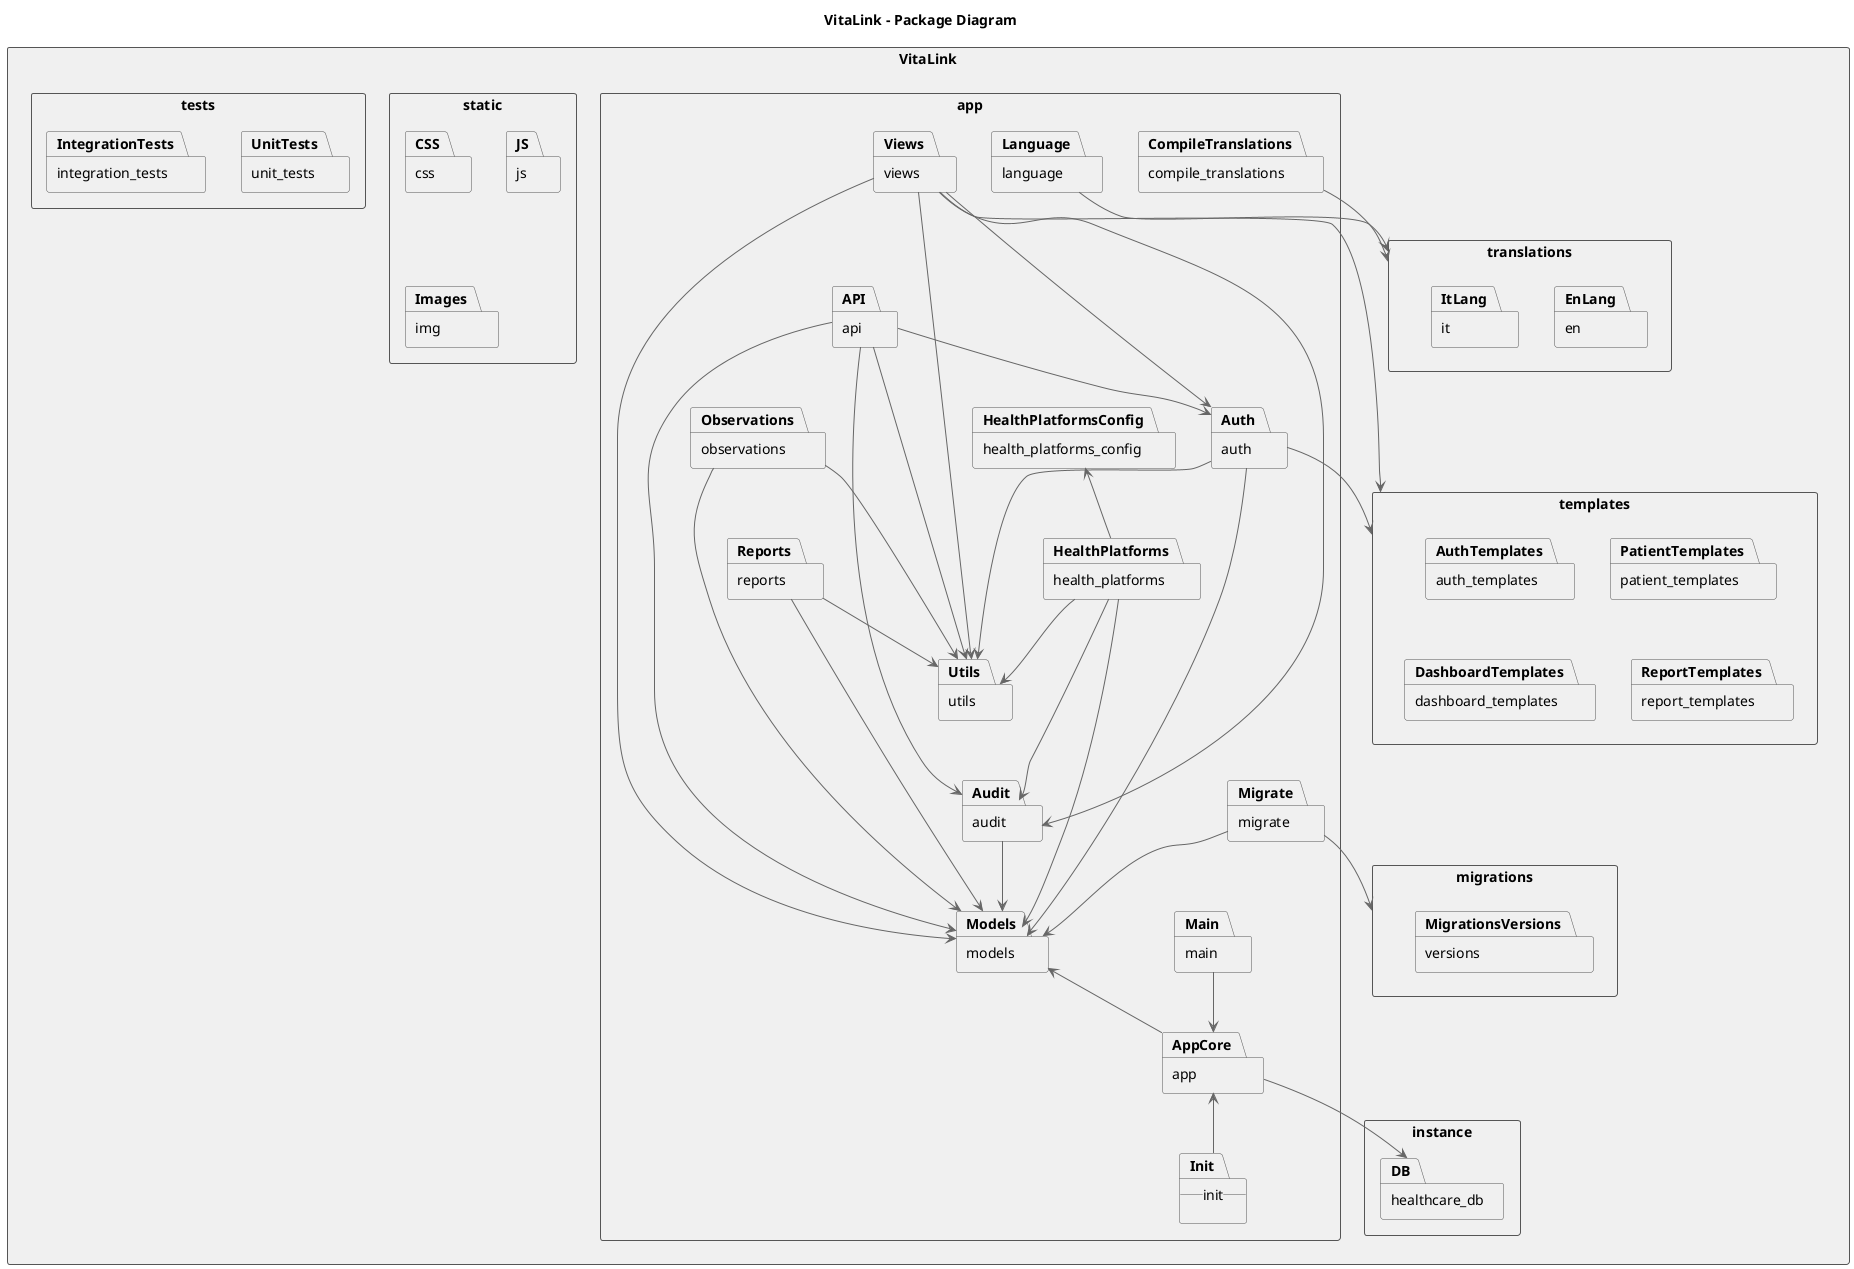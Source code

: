 @startuml VitaLink - Package Diagram

' Stile e configurazione
skinparam packageStyle rectangle
skinparam package {
    BackgroundColor #f0f0f0
    BorderColor #555555
}
skinparam arrow {
    Color #666666
}

title VitaLink - Package Diagram

' Pacchetto principale
package "VitaLink" {
    package "app" as App {
        ' Core application
        package "__init__" as Init
        package "app" as AppCore
        package "main" as Main
        
        ' Data models
        package "models" as Models
        
        ' Authentication and user management
        package "auth" as Auth
        
        ' Views and controllers
        package "views" as Views
        package "api" as API
        
        ' Health platform integration
        package "health_platforms" as HealthPlatforms
        package "health_platforms_config" as HealthPlatformsConfig
        
        ' Observations system
        package "observations" as Observations
        
        ' Utilities and support
        package "utils" as Utils
        package "audit" as Audit
        package "reports" as Reports
        package "language" as Language
        
        ' Database migration tools
        package "migrate" as Migrate
        package "compile_translations" as CompileTranslations
    }
    
    package "static" as Static {
        package "css" as CSS
        package "js" as JS
        package "img" as Images
    }
    
    package "templates" as Templates {
        package "auth_templates" as AuthTemplates
        package "patient_templates" as PatientTemplates
        package "dashboard_templates" as DashboardTemplates
        package "report_templates" as ReportTemplates
    }
    
    package "translations" as Translations {
        package "en" as EnLang
        package "it" as ItLang
    }
    
    package "instance" as Instance {
        package "healthcare_db" as DB
    }
    
    package "migrations" as Migrations {
        package "versions" as MigrationsVersions
    }
    
    package "tests" as Tests {
        package "unit_tests" as UnitTests
        package "integration_tests" as IntegrationTests
    }
}

' Relazioni di dipendenza tra i pacchetti
AppCore <-- Init
Main --> AppCore

Models <-- AppCore
Auth --> Models
Views --> Models
API --> Models
HealthPlatforms --> Models
Observations --> Models
Audit --> Models
Reports --> Models

Auth --> Utils
Views --> Utils
API --> Utils
HealthPlatforms --> Utils
Observations --> Utils
Reports --> Utils

Views --> Auth
API --> Auth

HealthPlatformsConfig <-- HealthPlatforms

Views --> Audit
API --> Audit
HealthPlatforms --> Audit

Views --> Templates
Auth --> Templates

CompileTranslations --> Translations
Language --> Translations

Migrate --> Models
Migrate --> Migrations

AppCore --> DB

' Gruppi logici
Views -[hidden]down-> API
API -[hidden]down-> Observations
Observations -[hidden]down-> Reports

Auth -[hidden]down-> HealthPlatforms
HealthPlatforms -[hidden]down-> Utils
Utils -[hidden]down-> Audit

@enduml
